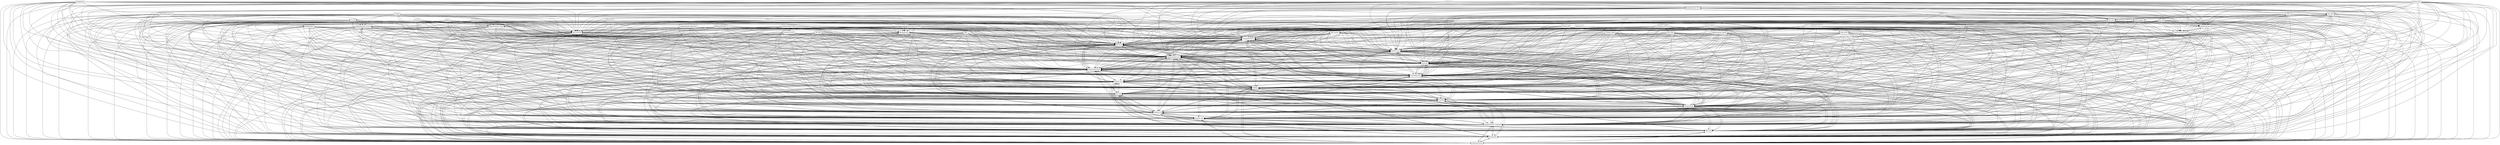 digraph{
graph [rankdir=TB];
node [shape=box];
edge [arrowhead=normal];
0[label="MG_Tinfi",]
1[label="ComponentFactory",]
2[label="Interfaces",]
3[label="Explorer",]
4[label="JavaCompilers",]
5[label="Binding_JMS",]
6[label="BindingFactory",]
7[label="MF_Julia",]
8[label="Interface_WSDL",]
9[label="JDT",]
10[label="Implementations",]
11[label="Property_JAXB",]
12[label="MembraneGenerators",]
13[label="Implementation_Resource",]
14[label="Implementation_Fractal",]
15[label="Binding_REST",]
16[label="Binding_UPnP",]
17[label="JMX",]
18[label="Metamodels",]
19[label="Implementation_OSGi",]
20[label="Binding_JavaRMI",]
21[label="MM_SCA",]
22[label="BeanShell",]
23[label="Groovy",]
24[label="Implementation_Composite",]
25[label="MG_OSGi",]
26[label="MembraneGeneration",]
27[label="Equinox",]
28[label="Implementation_BPEL",]
29[label="JavaScript",]
30[label="Binding_JNA",]
31[label="Interface_Native",]
32[label="RemoteManagement",]
33[label="Property_XSD",]
34[label="MM_FraSCAti",]
35[label="Xquery",]
36[label="Binding_SCA",]
37[label="MF_OSGi",]
38[label="PropertyTypes",]
39[label="FraSCAti",]
40[label="Binding_WS",]
41[label="JRuby",]
42[label="Jython",]
43[label="FScript",]
44[label="MF_Tinfi",]
45[label="Binding_HTTP",]
46[label="Bindings",]
47[label="Property_Java",]
48[label="Implementation_Spring",]
49[label="Binding_JSON_RPC",]
50[label="AssemblyFactory",]
51[label="Knopflerfish",]
52[label="JDKSix",]
53[label="MM_UPnP",]
54[label="Fscript",]
55[label="MM_Native",]
56[label="MembraneFactories",]
57[label="ScaParser",]
58[label="Implementation_Java",]
59[label="Interface_Java",]
60[label="Implementation_Script",]
61[label="Apache_Felix",]
62[label="MM_Tuscany",]
0->1[label="",]
0->2[label="",]
0->10[label="",]
0->12[label="",]
0->18[label="",]
0->21[label="",]
0->24[label="",]
0->26[label="",]
0->33[label="",]
0->36[label="",]
0->38[label="",]
0->39[label="",]
0->44[label="",]
0->46[label="",]
0->47[label="",]
0->50[label="",]
0->56[label="",]
0->57[label="",]
0->58[label="",]
0->59[label="",]
1->2[label="",]
1->10[label="",]
1->18[label="",]
1->21[label="",]
1->24[label="",]
1->33[label="",]
1->36[label="",]
1->38[label="",]
1->39[label="",]
1->44[label="",]
1->46[label="",]
1->47[label="",]
1->50[label="",]
1->56[label="",]
1->57[label="",]
1->58[label="",]
1->59[label="",]
2->1[label="",]
2->10[label="",]
2->18[label="",]
2->21[label="",]
2->24[label="",]
2->33[label="",]
2->36[label="",]
2->38[label="",]
2->39[label="",]
2->44[label="",]
2->46[label="",]
2->47[label="",]
2->50[label="",]
2->56[label="",]
2->57[label="",]
2->58[label="",]
2->59[label="",]
3->1[label="",]
3->2[label="",]
3->6[label="",]
3->10[label="",]
3->14[label="",]
3->18[label="",]
3->21[label="",]
3->24[label="",]
3->33[label="",]
3->34[label="",]
3->36[label="",]
3->38[label="",]
3->39[label="",]
3->44[label="",]
3->46[label="",]
3->47[label="",]
3->50[label="",]
3->56[label="",]
3->57[label="",]
3->58[label="",]
3->59[label="",]
4->1[label="",]
4->2[label="",]
4->10[label="",]
4->12[label="",]
4->18[label="",]
4->21[label="",]
4->24[label="",]
4->26[label="",]
4->33[label="",]
4->36[label="",]
4->38[label="",]
4->39[label="",]
4->44[label="",]
4->46[label="",]
4->47[label="",]
4->50[label="",]
4->56[label="",]
4->57[label="",]
4->58[label="",]
4->59[label="",]
5->1[label="",]
5->2[label="",]
5->6[label="",]
5->10[label="",]
5->18[label="",]
5->21[label="",]
5->24[label="",]
5->33[label="",]
5->36[label="",]
5->38[label="",]
5->39[label="",]
5->44[label="",]
5->46[label="",]
5->47[label="",]
5->50[label="",]
5->56[label="",]
5->57[label="",]
5->58[label="",]
5->59[label="",]
6->1[label="",]
6->2[label="",]
6->10[label="",]
6->18[label="",]
6->21[label="",]
6->24[label="",]
6->33[label="",]
6->36[label="",]
6->38[label="",]
6->39[label="",]
6->44[label="",]
6->46[label="",]
6->47[label="",]
6->50[label="",]
6->56[label="",]
6->57[label="",]
6->58[label="",]
6->59[label="",]
7->1[label="",]
7->2[label="",]
7->10[label="",]
7->18[label="",]
7->21[label="",]
7->24[label="",]
7->33[label="",]
7->36[label="",]
7->38[label="",]
7->39[label="",]
7->44[label="",]
7->46[label="",]
7->47[label="",]
7->50[label="",]
7->56[label="",]
7->57[label="",]
7->58[label="",]
7->59[label="",]
8->1[label="",]
8->2[label="",]
8->10[label="",]
8->18[label="",]
8->21[label="",]
8->24[label="",]
8->33[label="",]
8->36[label="",]
8->38[label="",]
8->39[label="",]
8->44[label="",]
8->46[label="",]
8->47[label="",]
8->50[label="",]
8->56[label="",]
8->57[label="",]
8->58[label="",]
8->59[label="",]
9->1[label="",]
9->2[label="",]
9->4[label="",]
9->10[label="",]
9->12[label="",]
9->18[label="",]
9->21[label="",]
9->24[label="",]
9->26[label="",]
9->33[label="",]
9->36[label="",]
9->38[label="",]
9->39[label="",]
9->44[label="",]
9->46[label="",]
9->47[label="",]
9->50[label="",]
9->56[label="",]
9->57[label="",]
9->58[label="",]
9->59[label="",]
10->1[label="",]
10->2[label="",]
10->18[label="",]
10->21[label="",]
10->24[label="",]
10->33[label="",]
10->36[label="",]
10->38[label="",]
10->39[label="",]
10->44[label="",]
10->46[label="",]
10->47[label="",]
10->50[label="",]
10->56[label="",]
10->57[label="",]
10->58[label="",]
10->59[label="",]
11->1[label="",]
11->2[label="",]
11->10[label="",]
11->18[label="",]
11->21[label="",]
11->24[label="",]
11->33[label="",]
11->36[label="",]
11->38[label="",]
11->39[label="",]
11->44[label="",]
11->46[label="",]
11->47[label="",]
11->50[label="",]
11->56[label="",]
11->57[label="",]
11->58[label="",]
11->59[label="",]
12->1[label="",]
12->2[label="",]
12->10[label="",]
12->18[label="",]
12->21[label="",]
12->24[label="",]
12->26[label="",]
12->33[label="",]
12->36[label="",]
12->38[label="",]
12->39[label="",]
12->44[label="",]
12->46[label="",]
12->47[label="",]
12->50[label="",]
12->56[label="",]
12->57[label="",]
12->58[label="",]
12->59[label="",]
13->1[label="",]
13->2[label="",]
13->10[label="",]
13->18[label="",]
13->21[label="",]
13->24[label="",]
13->33[label="",]
13->36[label="",]
13->38[label="",]
13->39[label="",]
13->44[label="",]
13->46[label="",]
13->47[label="",]
13->50[label="",]
13->56[label="",]
13->57[label="",]
13->58[label="",]
13->59[label="",]
13->62[label="",]
14->1[label="",]
14->2[label="",]
14->10[label="",]
14->18[label="",]
14->21[label="",]
14->24[label="",]
14->33[label="",]
14->34[label="",]
14->36[label="",]
14->38[label="",]
14->39[label="",]
14->44[label="",]
14->46[label="",]
14->47[label="",]
14->50[label="",]
14->56[label="",]
14->57[label="",]
14->58[label="",]
14->59[label="",]
15->1[label="",]
15->2[label="",]
15->6[label="",]
15->10[label="",]
15->18[label="",]
15->21[label="",]
15->24[label="",]
15->33[label="",]
15->34[label="",]
15->36[label="",]
15->38[label="",]
15->39[label="",]
15->44[label="",]
15->46[label="",]
15->47[label="",]
15->50[label="",]
15->56[label="",]
15->57[label="",]
15->58[label="",]
15->59[label="",]
16->1[label="",]
16->2[label="",]
16->6[label="",]
16->10[label="",]
16->18[label="",]
16->21[label="",]
16->24[label="",]
16->33[label="",]
16->36[label="",]
16->38[label="",]
16->39[label="",]
16->44[label="",]
16->46[label="",]
16->47[label="",]
16->50[label="",]
16->53[label="",]
16->56[label="",]
16->57[label="",]
16->58[label="",]
16->59[label="",]
17->1[label="",]
17->2[label="",]
17->10[label="",]
17->18[label="",]
17->21[label="",]
17->24[label="",]
17->33[label="",]
17->36[label="",]
17->38[label="",]
17->39[label="",]
17->44[label="",]
17->46[label="",]
17->47[label="",]
17->50[label="",]
17->56[label="",]
17->57[label="",]
17->58[label="",]
17->59[label="",]
18->1[label="",]
18->2[label="",]
18->10[label="",]
18->21[label="",]
18->24[label="",]
18->33[label="",]
18->36[label="",]
18->38[label="",]
18->39[label="",]
18->44[label="",]
18->46[label="",]
18->47[label="",]
18->50[label="",]
18->56[label="",]
18->57[label="",]
18->58[label="",]
18->59[label="",]
19->1[label="",]
19->2[label="",]
19->10[label="",]
19->12[label="",]
19->18[label="",]
19->21[label="",]
19->24[label="",]
19->25[label="",]
19->26[label="",]
19->33[label="",]
19->34[label="",]
19->36[label="",]
19->37[label="",]
19->38[label="",]
19->39[label="",]
19->44[label="",]
19->46[label="",]
19->47[label="",]
19->50[label="",]
19->56[label="",]
19->57[label="",]
19->58[label="",]
19->59[label="",]
20->1[label="",]
20->2[label="",]
20->6[label="",]
20->10[label="",]
20->18[label="",]
20->21[label="",]
20->24[label="",]
20->33[label="",]
20->34[label="",]
20->36[label="",]
20->38[label="",]
20->39[label="",]
20->44[label="",]
20->46[label="",]
20->47[label="",]
20->50[label="",]
20->56[label="",]
20->57[label="",]
20->58[label="",]
20->59[label="",]
21->1[label="",]
21->2[label="",]
21->10[label="",]
21->18[label="",]
21->24[label="",]
21->33[label="",]
21->36[label="",]
21->38[label="",]
21->39[label="",]
21->44[label="",]
21->46[label="",]
21->47[label="",]
21->50[label="",]
21->56[label="",]
21->57[label="",]
21->58[label="",]
21->59[label="",]
22->1[label="",]
22->2[label="",]
22->10[label="",]
22->18[label="",]
22->21[label="",]
22->24[label="",]
22->33[label="",]
22->34[label="",]
22->36[label="",]
22->38[label="",]
22->39[label="",]
22->44[label="",]
22->46[label="",]
22->47[label="",]
22->50[label="",]
22->56[label="",]
22->57[label="",]
22->58[label="",]
22->59[label="",]
22->60[label="",]
23->1[label="",]
23->2[label="",]
23->10[label="",]
23->18[label="",]
23->21[label="",]
23->24[label="",]
23->33[label="",]
23->34[label="",]
23->36[label="",]
23->38[label="",]
23->39[label="",]
23->44[label="",]
23->46[label="",]
23->47[label="",]
23->50[label="",]
23->56[label="",]
23->57[label="",]
23->58[label="",]
23->59[label="",]
23->60[label="",]
24->1[label="",]
24->2[label="",]
24->10[label="",]
24->18[label="",]
24->21[label="",]
24->33[label="",]
24->36[label="",]
24->38[label="",]
24->39[label="",]
24->44[label="",]
24->46[label="",]
24->47[label="",]
24->50[label="",]
24->56[label="",]
24->57[label="",]
24->58[label="",]
24->59[label="",]
25->1[label="",]
25->2[label="",]
25->10[label="",]
25->12[label="",]
25->18[label="",]
25->19[label="",]
25->21[label="",]
25->24[label="",]
25->26[label="",]
25->33[label="",]
25->34[label="",]
25->36[label="",]
25->37[label="",]
25->38[label="",]
25->39[label="",]
25->44[label="",]
25->46[label="",]
25->47[label="",]
25->50[label="",]
25->56[label="",]
25->57[label="",]
25->58[label="",]
25->59[label="",]
26->1[label="",]
26->2[label="",]
26->10[label="",]
26->12[label="",]
26->18[label="",]
26->21[label="",]
26->24[label="",]
26->33[label="",]
26->36[label="",]
26->38[label="",]
26->39[label="",]
26->44[label="",]
26->46[label="",]
26->47[label="",]
26->50[label="",]
26->56[label="",]
26->57[label="",]
26->58[label="",]
26->59[label="",]
27->1[label="",]
27->2[label="",]
27->10[label="",]
27->12[label="",]
27->18[label="",]
27->19[label="",]
27->21[label="",]
27->24[label="",]
27->25[label="",]
27->26[label="",]
27->33[label="",]
27->34[label="",]
27->36[label="",]
27->37[label="",]
27->38[label="",]
27->39[label="",]
27->44[label="",]
27->46[label="",]
27->47[label="",]
27->50[label="",]
27->56[label="",]
27->57[label="",]
27->58[label="",]
27->59[label="",]
28->1[label="",]
28->2[label="",]
28->8[label="",]
28->10[label="",]
28->18[label="",]
28->21[label="",]
28->24[label="",]
28->33[label="",]
28->36[label="",]
28->38[label="",]
28->39[label="",]
28->44[label="",]
28->46[label="",]
28->47[label="",]
28->50[label="",]
28->56[label="",]
28->57[label="",]
28->58[label="",]
28->59[label="",]
29->1[label="",]
29->2[label="",]
29->10[label="",]
29->18[label="",]
29->21[label="",]
29->24[label="",]
29->33[label="",]
29->34[label="",]
29->36[label="",]
29->38[label="",]
29->39[label="",]
29->44[label="",]
29->46[label="",]
29->47[label="",]
29->50[label="",]
29->56[label="",]
29->57[label="",]
29->58[label="",]
29->59[label="",]
29->60[label="",]
30->1[label="",]
30->2[label="",]
30->10[label="",]
30->18[label="",]
30->21[label="",]
30->24[label="",]
30->33[label="",]
30->36[label="",]
30->38[label="",]
30->39[label="",]
30->44[label="",]
30->46[label="",]
30->47[label="",]
30->50[label="",]
30->55[label="",]
30->56[label="",]
30->57[label="",]
30->58[label="",]
30->59[label="",]
31->1[label="",]
31->2[label="",]
31->10[label="",]
31->18[label="",]
31->21[label="",]
31->24[label="",]
31->33[label="",]
31->36[label="",]
31->38[label="",]
31->39[label="",]
31->44[label="",]
31->46[label="",]
31->47[label="",]
31->50[label="",]
31->55[label="",]
31->56[label="",]
31->57[label="",]
31->58[label="",]
31->59[label="",]
32->1[label="",]
32->2[label="",]
32->6[label="",]
32->10[label="",]
32->14[label="",]
32->15[label="",]
32->18[label="",]
32->21[label="",]
32->24[label="",]
32->33[label="",]
32->34[label="",]
32->36[label="",]
32->38[label="",]
32->39[label="",]
32->44[label="",]
32->46[label="",]
32->47[label="",]
32->50[label="",]
32->54[label="",]
32->56[label="",]
32->57[label="",]
32->58[label="",]
32->59[label="",]
33->1[label="",]
33->2[label="",]
33->10[label="",]
33->18[label="",]
33->21[label="",]
33->24[label="",]
33->36[label="",]
33->38[label="",]
33->39[label="",]
33->44[label="",]
33->46[label="",]
33->47[label="",]
33->50[label="",]
33->56[label="",]
33->57[label="",]
33->58[label="",]
33->59[label="",]
34->1[label="",]
34->2[label="",]
34->10[label="",]
34->18[label="",]
34->21[label="",]
34->24[label="",]
34->33[label="",]
34->36[label="",]
34->38[label="",]
34->39[label="",]
34->44[label="",]
34->46[label="",]
34->47[label="",]
34->50[label="",]
34->56[label="",]
34->57[label="",]
34->58[label="",]
34->59[label="",]
35->1[label="",]
35->2[label="",]
35->10[label="",]
35->18[label="",]
35->21[label="",]
35->24[label="",]
35->33[label="",]
35->34[label="",]
35->36[label="",]
35->38[label="",]
35->39[label="",]
35->44[label="",]
35->46[label="",]
35->47[label="",]
35->50[label="",]
35->56[label="",]
35->57[label="",]
35->58[label="",]
35->59[label="",]
35->60[label="",]
36->1[label="",]
36->2[label="",]
36->10[label="",]
36->18[label="",]
36->21[label="",]
36->24[label="",]
36->33[label="",]
36->38[label="",]
36->39[label="",]
36->44[label="",]
36->46[label="",]
36->47[label="",]
36->50[label="",]
36->56[label="",]
36->57[label="",]
36->58[label="",]
36->59[label="",]
37->1[label="",]
37->2[label="",]
37->10[label="",]
37->12[label="",]
37->18[label="",]
37->19[label="",]
37->21[label="",]
37->24[label="",]
37->25[label="",]
37->26[label="",]
37->33[label="",]
37->34[label="",]
37->36[label="",]
37->38[label="",]
37->39[label="",]
37->44[label="",]
37->46[label="",]
37->47[label="",]
37->50[label="",]
37->56[label="",]
37->57[label="",]
37->58[label="",]
37->59[label="",]
38->1[label="",]
38->2[label="",]
38->10[label="",]
38->18[label="",]
38->21[label="",]
38->24[label="",]
38->33[label="",]
38->36[label="",]
38->39[label="",]
38->44[label="",]
38->46[label="",]
38->47[label="",]
38->50[label="",]
38->56[label="",]
38->57[label="",]
38->58[label="",]
38->59[label="",]
39->1[label="",]
39->2[label="",]
39->10[label="",]
39->18[label="",]
39->21[label="",]
39->24[label="",]
39->33[label="",]
39->36[label="",]
39->38[label="",]
39->44[label="",]
39->46[label="",]
39->47[label="",]
39->50[label="",]
39->56[label="",]
39->57[label="",]
39->58[label="",]
39->59[label="",]
40->1[label="",]
40->2[label="",]
40->6[label="",]
40->10[label="",]
40->18[label="",]
40->21[label="",]
40->24[label="",]
40->33[label="",]
40->36[label="",]
40->38[label="",]
40->39[label="",]
40->44[label="",]
40->46[label="",]
40->47[label="",]
40->50[label="",]
40->56[label="",]
40->57[label="",]
40->58[label="",]
40->59[label="",]
41->1[label="",]
41->2[label="",]
41->10[label="",]
41->18[label="",]
41->21[label="",]
41->24[label="",]
41->33[label="",]
41->34[label="",]
41->36[label="",]
41->38[label="",]
41->39[label="",]
41->44[label="",]
41->46[label="",]
41->47[label="",]
41->50[label="",]
41->56[label="",]
41->57[label="",]
41->58[label="",]
41->59[label="",]
41->60[label="",]
42->1[label="",]
42->2[label="",]
42->10[label="",]
42->18[label="",]
42->21[label="",]
42->24[label="",]
42->33[label="",]
42->34[label="",]
42->36[label="",]
42->38[label="",]
42->39[label="",]
42->44[label="",]
42->46[label="",]
42->47[label="",]
42->50[label="",]
42->56[label="",]
42->57[label="",]
42->58[label="",]
42->59[label="",]
42->60[label="",]
43->1[label="",]
43->2[label="",]
43->6[label="",]
43->10[label="",]
43->14[label="",]
43->18[label="",]
43->21[label="",]
43->24[label="",]
43->33[label="",]
43->34[label="",]
43->36[label="",]
43->38[label="",]
43->39[label="",]
43->44[label="",]
43->46[label="",]
43->47[label="",]
43->50[label="",]
43->54[label="",]
43->56[label="",]
43->57[label="",]
43->58[label="",]
43->59[label="",]
43->60[label="",]
44->1[label="",]
44->2[label="",]
44->10[label="",]
44->18[label="",]
44->21[label="",]
44->24[label="",]
44->33[label="",]
44->36[label="",]
44->38[label="",]
44->39[label="",]
44->46[label="",]
44->47[label="",]
44->50[label="",]
44->56[label="",]
44->57[label="",]
44->58[label="",]
44->59[label="",]
45->1[label="",]
45->2[label="",]
45->10[label="",]
45->18[label="",]
45->21[label="",]
45->24[label="",]
45->33[label="",]
45->36[label="",]
45->38[label="",]
45->39[label="",]
45->44[label="",]
45->46[label="",]
45->47[label="",]
45->50[label="",]
45->56[label="",]
45->57[label="",]
45->58[label="",]
45->59[label="",]
45->62[label="",]
46->1[label="",]
46->2[label="",]
46->10[label="",]
46->18[label="",]
46->21[label="",]
46->24[label="",]
46->33[label="",]
46->36[label="",]
46->38[label="",]
46->39[label="",]
46->44[label="",]
46->47[label="",]
46->50[label="",]
46->56[label="",]
46->57[label="",]
46->58[label="",]
46->59[label="",]
47->1[label="",]
47->2[label="",]
47->10[label="",]
47->18[label="",]
47->21[label="",]
47->24[label="",]
47->33[label="",]
47->36[label="",]
47->38[label="",]
47->39[label="",]
47->44[label="",]
47->46[label="",]
47->50[label="",]
47->56[label="",]
47->57[label="",]
47->58[label="",]
47->59[label="",]
48->1[label="",]
48->2[label="",]
48->10[label="",]
48->18[label="",]
48->21[label="",]
48->24[label="",]
48->33[label="",]
48->36[label="",]
48->38[label="",]
48->39[label="",]
48->44[label="",]
48->46[label="",]
48->47[label="",]
48->50[label="",]
48->56[label="",]
48->57[label="",]
48->58[label="",]
48->59[label="",]
49->1[label="",]
49->2[label="",]
49->6[label="",]
49->10[label="",]
49->18[label="",]
49->21[label="",]
49->24[label="",]
49->33[label="",]
49->34[label="",]
49->36[label="",]
49->38[label="",]
49->39[label="",]
49->44[label="",]
49->46[label="",]
49->47[label="",]
49->50[label="",]
49->56[label="",]
49->57[label="",]
49->58[label="",]
49->59[label="",]
50->1[label="",]
50->2[label="",]
50->10[label="",]
50->18[label="",]
50->21[label="",]
50->24[label="",]
50->33[label="",]
50->36[label="",]
50->38[label="",]
50->39[label="",]
50->44[label="",]
50->46[label="",]
50->47[label="",]
50->56[label="",]
50->57[label="",]
50->58[label="",]
50->59[label="",]
51->1[label="",]
51->2[label="",]
51->10[label="",]
51->12[label="",]
51->18[label="",]
51->19[label="",]
51->21[label="",]
51->24[label="",]
51->25[label="",]
51->26[label="",]
51->33[label="",]
51->34[label="",]
51->36[label="",]
51->37[label="",]
51->38[label="",]
51->39[label="",]
51->44[label="",]
51->46[label="",]
51->47[label="",]
51->50[label="",]
51->56[label="",]
51->57[label="",]
51->58[label="",]
51->59[label="",]
52->1[label="",]
52->2[label="",]
52->4[label="",]
52->10[label="",]
52->12[label="",]
52->18[label="",]
52->21[label="",]
52->24[label="",]
52->26[label="",]
52->33[label="",]
52->36[label="",]
52->38[label="",]
52->39[label="",]
52->44[label="",]
52->46[label="",]
52->47[label="",]
52->50[label="",]
52->56[label="",]
52->57[label="",]
52->58[label="",]
52->59[label="",]
53->1[label="",]
53->2[label="",]
53->10[label="",]
53->18[label="",]
53->21[label="",]
53->24[label="",]
53->33[label="",]
53->36[label="",]
53->38[label="",]
53->39[label="",]
53->44[label="",]
53->46[label="",]
53->47[label="",]
53->50[label="",]
53->56[label="",]
53->57[label="",]
53->58[label="",]
53->59[label="",]
54->1[label="",]
54->2[label="",]
54->6[label="",]
54->10[label="",]
54->14[label="",]
54->18[label="",]
54->21[label="",]
54->24[label="",]
54->33[label="",]
54->34[label="",]
54->36[label="",]
54->38[label="",]
54->39[label="",]
54->44[label="",]
54->46[label="",]
54->47[label="",]
54->50[label="",]
54->56[label="",]
54->57[label="",]
54->58[label="",]
54->59[label="",]
55->1[label="",]
55->2[label="",]
55->10[label="",]
55->18[label="",]
55->21[label="",]
55->24[label="",]
55->33[label="",]
55->36[label="",]
55->38[label="",]
55->39[label="",]
55->44[label="",]
55->46[label="",]
55->47[label="",]
55->50[label="",]
55->56[label="",]
55->57[label="",]
55->58[label="",]
55->59[label="",]
56->1[label="",]
56->2[label="",]
56->10[label="",]
56->18[label="",]
56->21[label="",]
56->24[label="",]
56->33[label="",]
56->36[label="",]
56->38[label="",]
56->39[label="",]
56->44[label="",]
56->46[label="",]
56->47[label="",]
56->50[label="",]
56->57[label="",]
56->58[label="",]
56->59[label="",]
57->1[label="",]
57->2[label="",]
57->10[label="",]
57->18[label="",]
57->21[label="",]
57->24[label="",]
57->33[label="",]
57->36[label="",]
57->38[label="",]
57->39[label="",]
57->44[label="",]
57->46[label="",]
57->47[label="",]
57->50[label="",]
57->56[label="",]
57->58[label="",]
57->59[label="",]
58->1[label="",]
58->2[label="",]
58->10[label="",]
58->18[label="",]
58->21[label="",]
58->24[label="",]
58->33[label="",]
58->36[label="",]
58->38[label="",]
58->39[label="",]
58->44[label="",]
58->46[label="",]
58->47[label="",]
58->50[label="",]
58->56[label="",]
58->57[label="",]
58->59[label="",]
59->1[label="",]
59->2[label="",]
59->10[label="",]
59->18[label="",]
59->21[label="",]
59->24[label="",]
59->33[label="",]
59->36[label="",]
59->38[label="",]
59->39[label="",]
59->44[label="",]
59->46[label="",]
59->47[label="",]
59->50[label="",]
59->56[label="",]
59->57[label="",]
59->58[label="",]
60->1[label="",]
60->2[label="",]
60->10[label="",]
60->18[label="",]
60->21[label="",]
60->24[label="",]
60->33[label="",]
60->34[label="",]
60->36[label="",]
60->38[label="",]
60->39[label="",]
60->44[label="",]
60->46[label="",]
60->47[label="",]
60->50[label="",]
60->56[label="",]
60->57[label="",]
60->58[label="",]
60->59[label="",]
61->1[label="",]
61->2[label="",]
61->10[label="",]
61->12[label="",]
61->18[label="",]
61->19[label="",]
61->21[label="",]
61->24[label="",]
61->25[label="",]
61->26[label="",]
61->33[label="",]
61->34[label="",]
61->36[label="",]
61->37[label="",]
61->38[label="",]
61->39[label="",]
61->44[label="",]
61->46[label="",]
61->47[label="",]
61->50[label="",]
61->56[label="",]
61->57[label="",]
61->58[label="",]
61->59[label="",]
62->1[label="",]
62->2[label="",]
62->10[label="",]
62->18[label="",]
62->21[label="",]
62->24[label="",]
62->33[label="",]
62->36[label="",]
62->38[label="",]
62->39[label="",]
62->44[label="",]
62->46[label="",]
62->47[label="",]
62->50[label="",]
62->56[label="",]
62->57[label="",]
62->58[label="",]
62->59[label="",]
}
